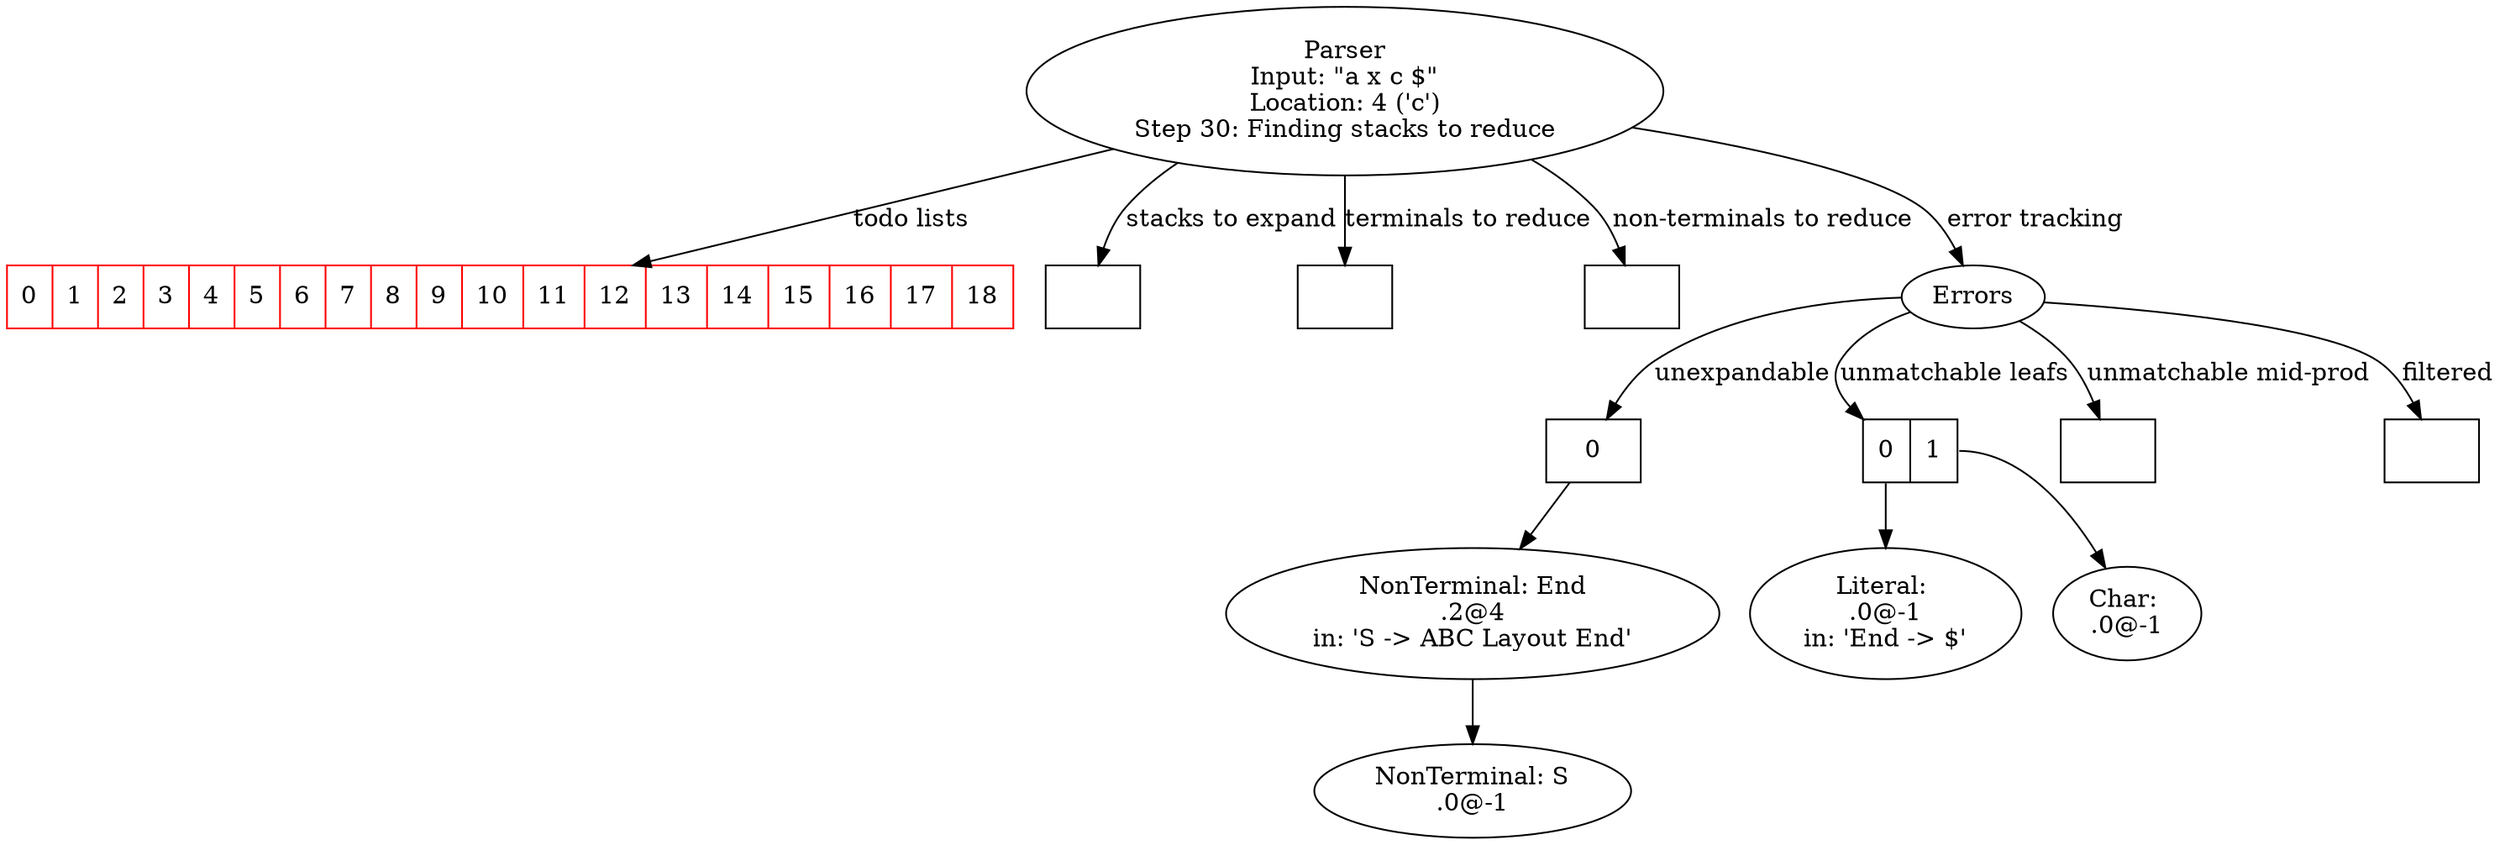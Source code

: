 digraph Parser {
"Parser"["label"="Parser\nInput: \"a x c $\"\nLocation: 4 ('c')\nStep 30: Finding stacks to reduce"];
"todoLists"["label"="<0> 0 | <1> 1 | <2> 2 | <3> 3 | <4> 4 | <5> 5 | <6> 6 | <7> 7 | <8> 8 | <9> 9 | <10> 10 | <11> 11 | <12> 12 | <13> 13 | <14> 14 | <15> 15 | <16> 16 | <17> 17 | <18> 18", "shape"="record", "color"="red"];
"Parser" -> "todoLists"["label"="todo lists"];
"stacksToExpand"["label"="", "shape"="record"];
"Parser" -> "stacksToExpand"["label"="stacks to expand"];
"terminalsToReduce"["label"="", "shape"="record"];
"Parser" -> "terminalsToReduce"["label"="terminals to reduce"];
"nonTerminalsToReduce"["label"="", "shape"="record"];
"Parser" -> "nonTerminalsToReduce"["label"="non-terminals to reduce"];
"37"["label"="NonTerminal: End\n.2@4\nin: 'S -> ABC Layout End'"];
"-1"["label"="NonTerminal: S\n.0@-1"];
"37" -> "-1";
"unexpandableNodes":"0" -> "37";
"unexpandableNodes"["label"="<0> 0", "shape"="record"];
"86"["label"="Literal: \n.0@-1\nin: 'End -> $'"];
"unmatchableLeafNodes":"0" -> "86";
"78"["label"="Char: \n.0@-1"];
"unmatchableLeafNodes":"1" -> "78";
"unmatchableLeafNodes"["label"="<0> 0 | <1> 1", "shape"="record"];
"unmatchableMidProductionNodes"["shape"="record", "label"=""];
"filteredNodes"["label"="", "shape"="record"];
"error"["label"="Errors"];
"Parser" -> "error"["label"="error tracking"];
"error" -> "unexpandableNodes"["label"="unexpandable"];
"error" -> "unmatchableLeafNodes"["label"="unmatchable leafs"];
"error" -> "unmatchableMidProductionNodes"["label"="unmatchable mid-prod"];
"error" -> "filteredNodes"["label"="filtered"];
}
